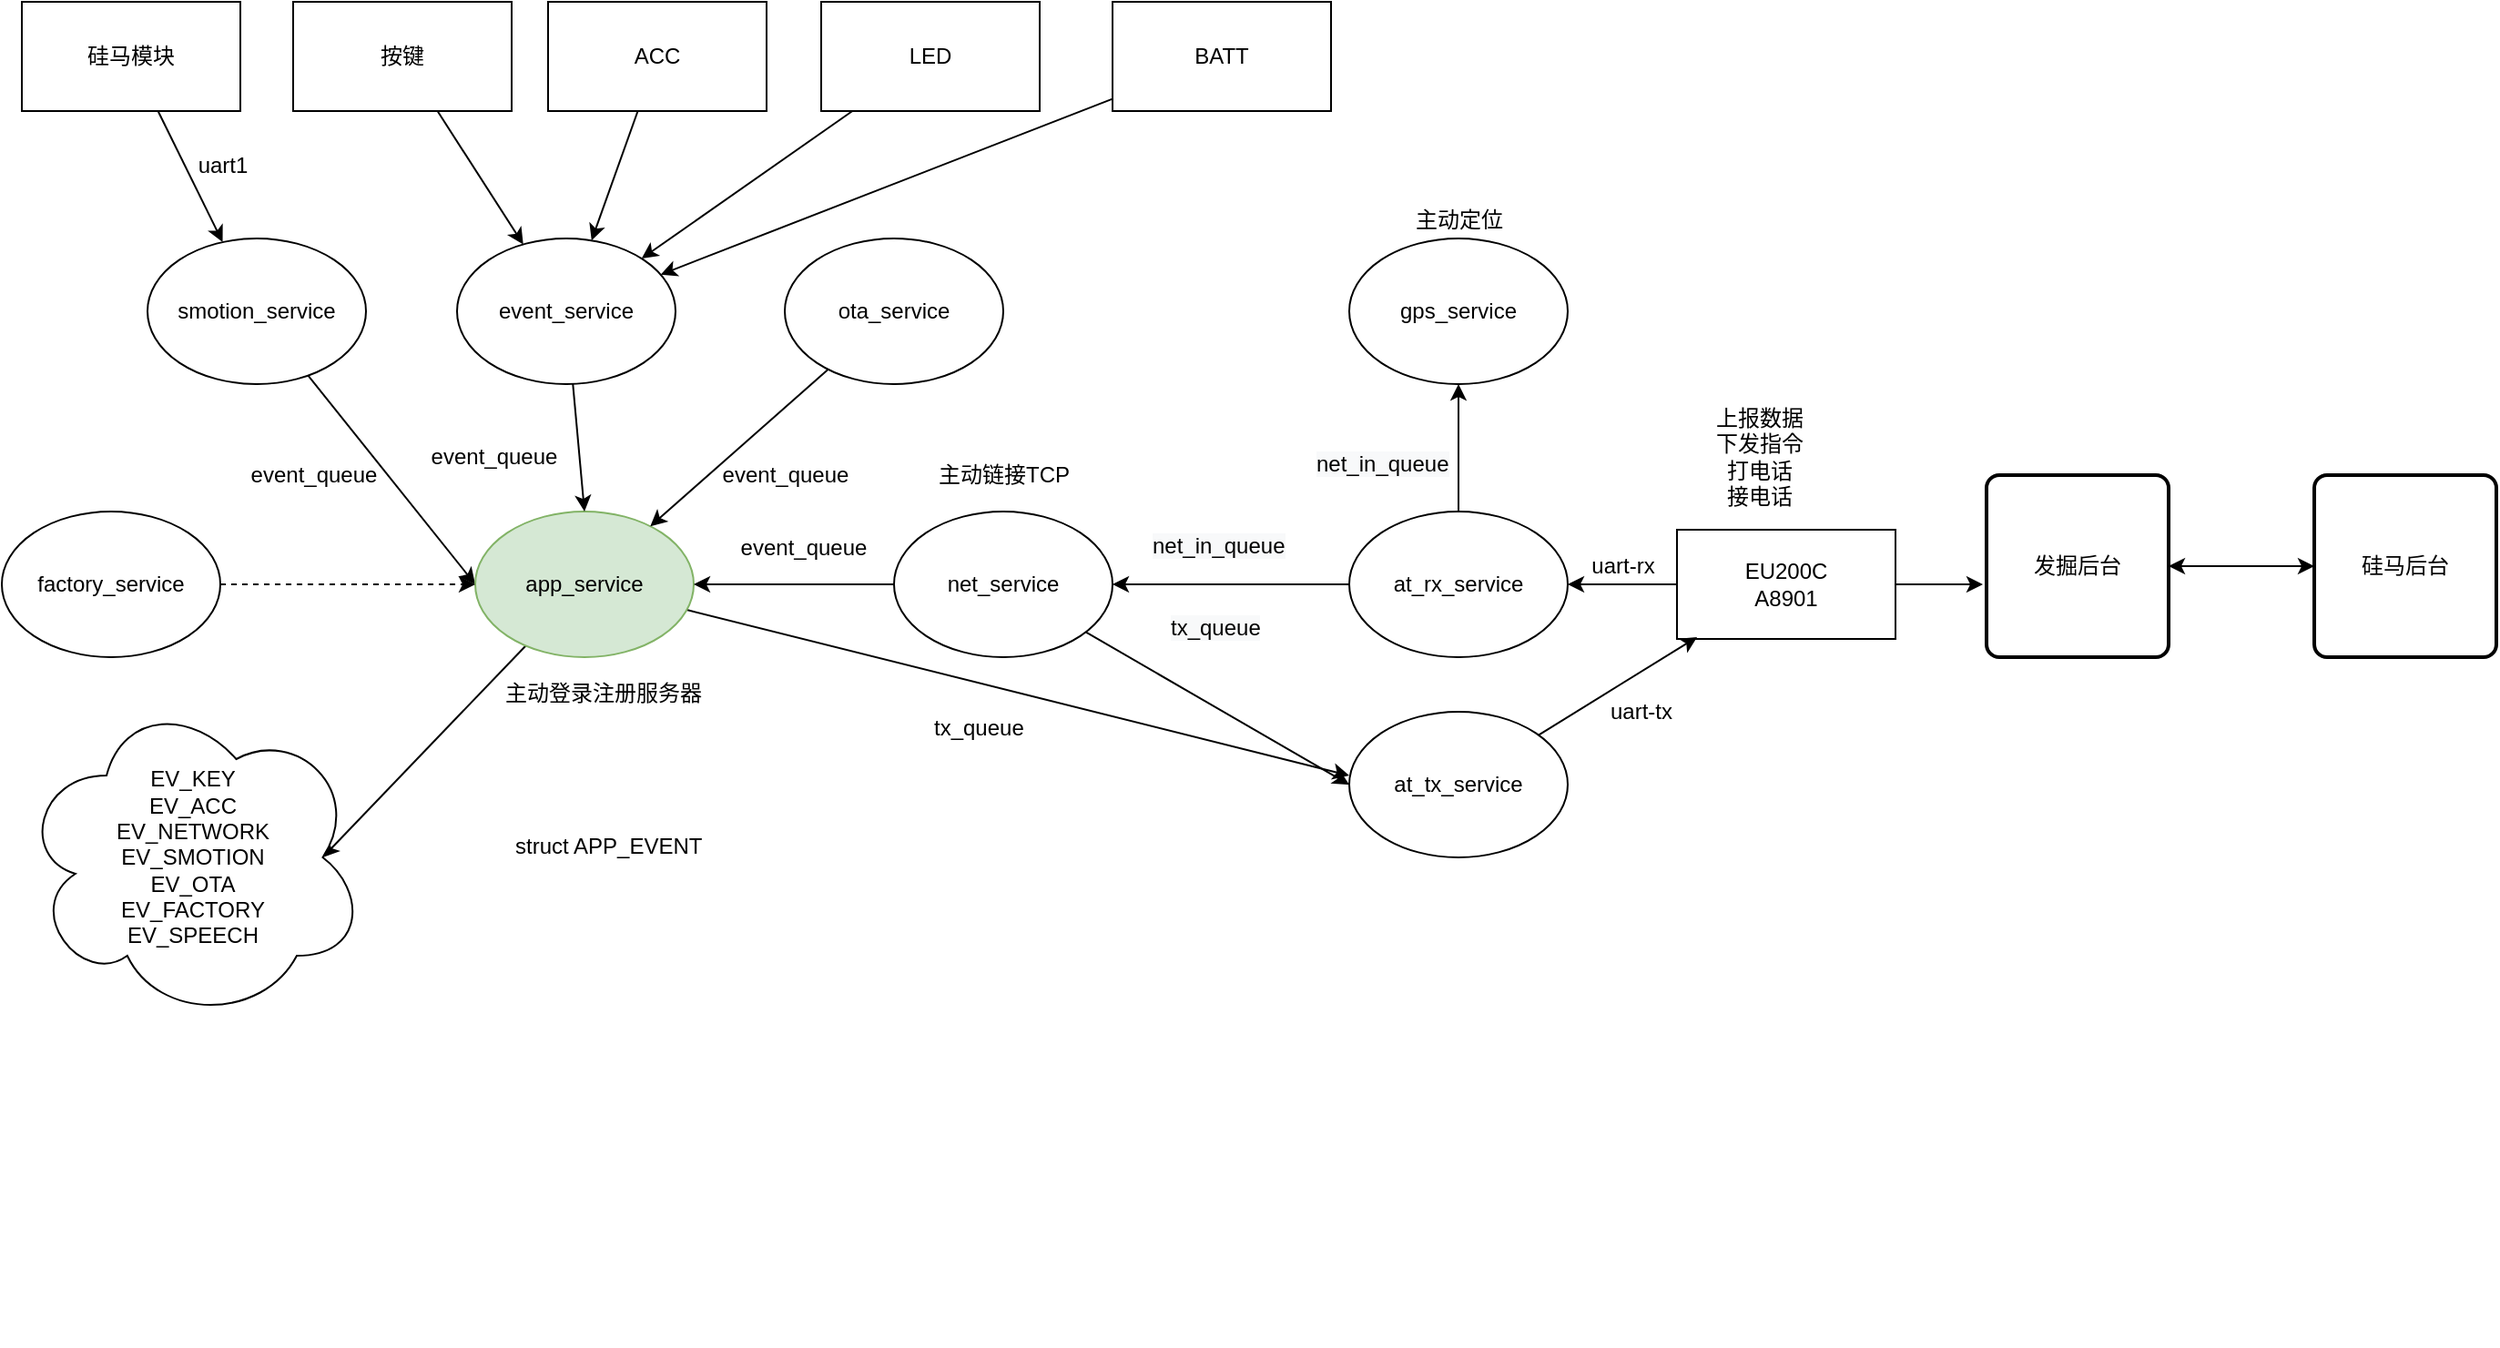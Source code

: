 <mxfile version="14.4.9" type="github">
  <diagram id="YToW3ZiEYrnMZ0O9tIVD" name="Page-1">
    <mxGraphModel dx="1033" dy="561" grid="1" gridSize="10" guides="1" tooltips="1" connect="1" arrows="1" fold="1" page="1" pageScale="1" pageWidth="850" pageHeight="1100" math="0" shadow="0">
      <root>
        <mxCell id="0" />
        <mxCell id="1" parent="0" />
        <mxCell id="BLBKqHS_biqpeAPkXtMS-45" style="edgeStyle=none;rounded=0;orthogonalLoop=1;jettySize=auto;html=1;entryX=0;entryY=0.5;entryDx=0;entryDy=0;" parent="1" source="BLBKqHS_biqpeAPkXtMS-40" target="BLBKqHS_biqpeAPkXtMS-44" edge="1">
          <mxGeometry relative="1" as="geometry" />
        </mxCell>
        <mxCell id="BLBKqHS_biqpeAPkXtMS-40" value="&lt;span&gt;smotion_service&lt;/span&gt;" style="ellipse;whiteSpace=wrap;html=1;" parent="1" vertex="1">
          <mxGeometry x="420" y="200" width="120" height="80" as="geometry" />
        </mxCell>
        <mxCell id="u4m2MLZhQ03Ph_YlwbyS-41" style="edgeStyle=none;rounded=0;orthogonalLoop=1;jettySize=auto;html=1;" parent="1" source="BLBKqHS_biqpeAPkXtMS-41" target="BLBKqHS_biqpeAPkXtMS-40" edge="1">
          <mxGeometry relative="1" as="geometry" />
        </mxCell>
        <mxCell id="BLBKqHS_biqpeAPkXtMS-41" value="硅马模块" style="rounded=0;whiteSpace=wrap;html=1;" parent="1" vertex="1">
          <mxGeometry x="351" y="70" width="120" height="60" as="geometry" />
        </mxCell>
        <mxCell id="BLBKqHS_biqpeAPkXtMS-43" value="uart1" style="text;html=1;align=center;verticalAlign=middle;resizable=0;points=[];autosize=1;" parent="1" vertex="1">
          <mxGeometry x="441" y="150" width="40" height="20" as="geometry" />
        </mxCell>
        <mxCell id="epZqxZTCHXEY_Thow5mg-15" style="edgeStyle=none;rounded=0;orthogonalLoop=1;jettySize=auto;html=1;entryX=0.875;entryY=0.5;entryDx=0;entryDy=0;entryPerimeter=0;startArrow=none;startFill=0;" parent="1" source="BLBKqHS_biqpeAPkXtMS-44" target="BLBKqHS_biqpeAPkXtMS-82" edge="1">
          <mxGeometry relative="1" as="geometry" />
        </mxCell>
        <mxCell id="HwYGFUVXpFk0HRlhBR51-31" style="edgeStyle=none;rounded=0;orthogonalLoop=1;jettySize=auto;html=1;" edge="1" parent="1" source="BLBKqHS_biqpeAPkXtMS-44">
          <mxGeometry relative="1" as="geometry">
            <mxPoint x="1080" y="495" as="targetPoint" />
          </mxGeometry>
        </mxCell>
        <mxCell id="BLBKqHS_biqpeAPkXtMS-44" value="app_service" style="ellipse;whiteSpace=wrap;html=1;fillColor=#d5e8d4;strokeColor=#82b366;" parent="1" vertex="1">
          <mxGeometry x="600" y="350" width="120" height="80" as="geometry" />
        </mxCell>
        <mxCell id="BLBKqHS_biqpeAPkXtMS-46" value="event_queue" style="text;html=1;align=center;verticalAlign=middle;resizable=0;points=[];autosize=1;" parent="1" vertex="1">
          <mxGeometry x="471" y="320" width="80" height="20" as="geometry" />
        </mxCell>
        <mxCell id="BLBKqHS_biqpeAPkXtMS-65" style="edgeStyle=orthogonalEdgeStyle;rounded=0;orthogonalLoop=1;jettySize=auto;html=1;entryX=1;entryY=0.5;entryDx=0;entryDy=0;startArrow=none;startFill=0;" parent="1" source="BLBKqHS_biqpeAPkXtMS-48" target="BLBKqHS_biqpeAPkXtMS-44" edge="1">
          <mxGeometry relative="1" as="geometry" />
        </mxCell>
        <mxCell id="epZqxZTCHXEY_Thow5mg-12" style="edgeStyle=none;rounded=0;orthogonalLoop=1;jettySize=auto;html=1;entryX=0;entryY=0.5;entryDx=0;entryDy=0;startArrow=none;startFill=0;" parent="1" source="BLBKqHS_biqpeAPkXtMS-48" target="u4m2MLZhQ03Ph_YlwbyS-31" edge="1">
          <mxGeometry relative="1" as="geometry" />
        </mxCell>
        <mxCell id="BLBKqHS_biqpeAPkXtMS-48" value="net_service" style="ellipse;whiteSpace=wrap;html=1;" parent="1" vertex="1">
          <mxGeometry x="830" y="350" width="120" height="80" as="geometry" />
        </mxCell>
        <mxCell id="u4m2MLZhQ03Ph_YlwbyS-2" style="rounded=0;orthogonalLoop=1;jettySize=auto;html=1;" parent="1" source="BLBKqHS_biqpeAPkXtMS-67" target="u4m2MLZhQ03Ph_YlwbyS-1" edge="1">
          <mxGeometry relative="1" as="geometry" />
        </mxCell>
        <mxCell id="BLBKqHS_biqpeAPkXtMS-67" value="按键" style="rounded=0;whiteSpace=wrap;html=1;" parent="1" vertex="1">
          <mxGeometry x="500" y="70" width="120" height="60" as="geometry" />
        </mxCell>
        <mxCell id="BLBKqHS_biqpeAPkXtMS-69" value="event_queue" style="text;html=1;align=center;verticalAlign=middle;resizable=0;points=[];autosize=1;" parent="1" vertex="1">
          <mxGeometry x="570" y="310" width="80" height="20" as="geometry" />
        </mxCell>
        <mxCell id="BLBKqHS_biqpeAPkXtMS-76" value="event_queue" style="text;html=1;align=center;verticalAlign=middle;resizable=0;points=[];autosize=1;" parent="1" vertex="1">
          <mxGeometry x="740" y="360" width="80" height="20" as="geometry" />
        </mxCell>
        <mxCell id="BLBKqHS_biqpeAPkXtMS-79" value="上报数据&lt;br&gt;下发指令&lt;br&gt;打电话&lt;br&gt;接电话" style="text;html=1;align=center;verticalAlign=middle;resizable=0;points=[];autosize=1;" parent="1" vertex="1">
          <mxGeometry x="1275" y="290" width="60" height="60" as="geometry" />
        </mxCell>
        <mxCell id="BLBKqHS_biqpeAPkXtMS-82" value="EV_KEY&lt;br&gt;EV_ACC&lt;br&gt;EV_NETWORK&lt;br&gt;EV_SMOTION&lt;br&gt;EV_OTA&lt;br&gt;EV_FACTORY&lt;br&gt;EV_SPEECH" style="ellipse;shape=cloud;whiteSpace=wrap;html=1;" parent="1" vertex="1">
          <mxGeometry x="350" y="450" width="190" height="180" as="geometry" />
        </mxCell>
        <mxCell id="u4m2MLZhQ03Ph_YlwbyS-3" style="edgeStyle=none;rounded=0;orthogonalLoop=1;jettySize=auto;html=1;" parent="1" source="BLBKqHS_biqpeAPkXtMS-86" target="u4m2MLZhQ03Ph_YlwbyS-1" edge="1">
          <mxGeometry relative="1" as="geometry" />
        </mxCell>
        <mxCell id="BLBKqHS_biqpeAPkXtMS-86" value="ACC" style="rounded=0;whiteSpace=wrap;html=1;" parent="1" vertex="1">
          <mxGeometry x="640" y="70" width="120" height="60" as="geometry" />
        </mxCell>
        <mxCell id="u4m2MLZhQ03Ph_YlwbyS-4" style="edgeStyle=none;rounded=0;orthogonalLoop=1;jettySize=auto;html=1;entryX=0.5;entryY=0;entryDx=0;entryDy=0;" parent="1" source="u4m2MLZhQ03Ph_YlwbyS-1" target="BLBKqHS_biqpeAPkXtMS-44" edge="1">
          <mxGeometry relative="1" as="geometry" />
        </mxCell>
        <mxCell id="u4m2MLZhQ03Ph_YlwbyS-1" value="event_service" style="ellipse;whiteSpace=wrap;html=1;" parent="1" vertex="1">
          <mxGeometry x="590" y="200" width="120" height="80" as="geometry" />
        </mxCell>
        <mxCell id="u4m2MLZhQ03Ph_YlwbyS-17" value="struct APP_EVENT" style="text;whiteSpace=wrap;html=1;" parent="1" vertex="1">
          <mxGeometry x="620" y="520" width="120" height="30" as="geometry" />
        </mxCell>
        <mxCell id="u4m2MLZhQ03Ph_YlwbyS-18" style="edgeStyle=none;rounded=0;orthogonalLoop=1;jettySize=auto;html=1;exitX=0.25;exitY=1;exitDx=0;exitDy=0;" parent="1" edge="1">
          <mxGeometry relative="1" as="geometry">
            <mxPoint x="522.5" y="800" as="sourcePoint" />
            <mxPoint x="522.5" y="800" as="targetPoint" />
          </mxGeometry>
        </mxCell>
        <mxCell id="u4m2MLZhQ03Ph_YlwbyS-29" style="edgeStyle=none;rounded=0;orthogonalLoop=1;jettySize=auto;html=1;entryX=1;entryY=0.5;entryDx=0;entryDy=0;" parent="1" source="u4m2MLZhQ03Ph_YlwbyS-26" target="BLBKqHS_biqpeAPkXtMS-48" edge="1">
          <mxGeometry relative="1" as="geometry" />
        </mxCell>
        <mxCell id="HwYGFUVXpFk0HRlhBR51-24" style="rounded=0;orthogonalLoop=1;jettySize=auto;html=1;" edge="1" parent="1" source="u4m2MLZhQ03Ph_YlwbyS-26" target="HwYGFUVXpFk0HRlhBR51-23">
          <mxGeometry relative="1" as="geometry" />
        </mxCell>
        <mxCell id="u4m2MLZhQ03Ph_YlwbyS-26" value="at_rx_service" style="ellipse;whiteSpace=wrap;html=1;" parent="1" vertex="1">
          <mxGeometry x="1080" y="350" width="120" height="80" as="geometry" />
        </mxCell>
        <mxCell id="u4m2MLZhQ03Ph_YlwbyS-30" style="edgeStyle=none;rounded=0;orthogonalLoop=1;jettySize=auto;html=1;entryX=1;entryY=0.5;entryDx=0;entryDy=0;" parent="1" source="u4m2MLZhQ03Ph_YlwbyS-27" target="u4m2MLZhQ03Ph_YlwbyS-26" edge="1">
          <mxGeometry relative="1" as="geometry" />
        </mxCell>
        <mxCell id="u4m2MLZhQ03Ph_YlwbyS-38" style="edgeStyle=none;rounded=0;orthogonalLoop=1;jettySize=auto;html=1;entryX=-0.02;entryY=0.6;entryDx=0;entryDy=0;entryPerimeter=0;" parent="1" source="u4m2MLZhQ03Ph_YlwbyS-27" target="u4m2MLZhQ03Ph_YlwbyS-36" edge="1">
          <mxGeometry relative="1" as="geometry" />
        </mxCell>
        <mxCell id="u4m2MLZhQ03Ph_YlwbyS-27" value="EU200C&lt;br&gt;A8901" style="rounded=0;whiteSpace=wrap;html=1;" parent="1" vertex="1">
          <mxGeometry x="1260" y="360" width="120" height="60" as="geometry" />
        </mxCell>
        <mxCell id="u4m2MLZhQ03Ph_YlwbyS-33" style="edgeStyle=none;rounded=0;orthogonalLoop=1;jettySize=auto;html=1;entryX=0.092;entryY=0.983;entryDx=0;entryDy=0;entryPerimeter=0;" parent="1" source="u4m2MLZhQ03Ph_YlwbyS-31" target="u4m2MLZhQ03Ph_YlwbyS-27" edge="1">
          <mxGeometry relative="1" as="geometry" />
        </mxCell>
        <mxCell id="u4m2MLZhQ03Ph_YlwbyS-31" value="at_tx_service" style="ellipse;whiteSpace=wrap;html=1;" parent="1" vertex="1">
          <mxGeometry x="1080" y="460" width="120" height="80" as="geometry" />
        </mxCell>
        <mxCell id="u4m2MLZhQ03Ph_YlwbyS-35" style="edgeStyle=none;rounded=0;orthogonalLoop=1;jettySize=auto;html=1;entryX=0;entryY=0.5;entryDx=0;entryDy=0;startArrow=classic;startFill=1;" parent="1" source="u4m2MLZhQ03Ph_YlwbyS-36" target="u4m2MLZhQ03Ph_YlwbyS-37" edge="1">
          <mxGeometry relative="1" as="geometry" />
        </mxCell>
        <mxCell id="u4m2MLZhQ03Ph_YlwbyS-36" value="发掘后台" style="rounded=1;whiteSpace=wrap;html=1;absoluteArcSize=1;arcSize=14;strokeWidth=2;" parent="1" vertex="1">
          <mxGeometry x="1430" y="330" width="100" height="100" as="geometry" />
        </mxCell>
        <mxCell id="u4m2MLZhQ03Ph_YlwbyS-37" value="硅马后台" style="rounded=1;whiteSpace=wrap;html=1;absoluteArcSize=1;arcSize=14;strokeWidth=2;" parent="1" vertex="1">
          <mxGeometry x="1610" y="330" width="100" height="100" as="geometry" />
        </mxCell>
        <mxCell id="u4m2MLZhQ03Ph_YlwbyS-39" value="&lt;meta charset=&quot;utf-8&quot;&gt;&lt;span style=&quot;color: rgb(0, 0, 0); font-family: helvetica; font-size: 12px; font-style: normal; font-weight: 400; letter-spacing: normal; text-align: left; text-indent: 0px; text-transform: none; word-spacing: 0px; background-color: rgb(248, 249, 250); display: inline; float: none;&quot;&gt;net_in_queue&lt;/span&gt;" style="text;whiteSpace=wrap;html=1;" parent="1" vertex="1">
          <mxGeometry x="970" y="355" width="100" height="30" as="geometry" />
        </mxCell>
        <mxCell id="epZqxZTCHXEY_Thow5mg-10" style="edgeStyle=none;rounded=0;orthogonalLoop=1;jettySize=auto;html=1;exitX=0.25;exitY=1;exitDx=0;exitDy=0;startArrow=classic;startFill=1;" parent="1" edge="1">
          <mxGeometry relative="1" as="geometry">
            <mxPoint x="945" y="500" as="sourcePoint" />
            <mxPoint x="945" y="500" as="targetPoint" />
          </mxGeometry>
        </mxCell>
        <mxCell id="epZqxZTCHXEY_Thow5mg-13" value="&lt;span style=&quot;color: rgb(0 , 0 , 0) ; font-family: &amp;#34;helvetica&amp;#34; ; font-size: 12px ; font-style: normal ; font-weight: 400 ; letter-spacing: normal ; text-align: left ; text-indent: 0px ; text-transform: none ; word-spacing: 0px ; background-color: rgb(248 , 249 , 250) ; display: inline ; float: none&quot;&gt;tx_queue&lt;/span&gt;" style="text;whiteSpace=wrap;html=1;" parent="1" vertex="1">
          <mxGeometry x="980" y="400" width="80" height="30" as="geometry" />
        </mxCell>
        <mxCell id="HwYGFUVXpFk0HRlhBR51-4" style="edgeStyle=none;rounded=0;orthogonalLoop=1;jettySize=auto;html=1;" edge="1" parent="1" source="HwYGFUVXpFk0HRlhBR51-1" target="u4m2MLZhQ03Ph_YlwbyS-1">
          <mxGeometry relative="1" as="geometry" />
        </mxCell>
        <mxCell id="HwYGFUVXpFk0HRlhBR51-1" value="LED" style="rounded=0;whiteSpace=wrap;html=1;" vertex="1" parent="1">
          <mxGeometry x="790" y="70" width="120" height="60" as="geometry" />
        </mxCell>
        <mxCell id="HwYGFUVXpFk0HRlhBR51-5" style="edgeStyle=none;rounded=0;orthogonalLoop=1;jettySize=auto;html=1;" edge="1" parent="1" source="HwYGFUVXpFk0HRlhBR51-2" target="u4m2MLZhQ03Ph_YlwbyS-1">
          <mxGeometry relative="1" as="geometry" />
        </mxCell>
        <mxCell id="HwYGFUVXpFk0HRlhBR51-2" value="BATT" style="rounded=0;whiteSpace=wrap;html=1;" vertex="1" parent="1">
          <mxGeometry x="950" y="70" width="120" height="60" as="geometry" />
        </mxCell>
        <mxCell id="HwYGFUVXpFk0HRlhBR51-12" style="edgeStyle=none;rounded=0;orthogonalLoop=1;jettySize=auto;html=1;" edge="1" parent="1" source="HwYGFUVXpFk0HRlhBR51-7" target="BLBKqHS_biqpeAPkXtMS-44">
          <mxGeometry relative="1" as="geometry">
            <mxPoint x="762.498" y="539.965" as="targetPoint" />
          </mxGeometry>
        </mxCell>
        <mxCell id="HwYGFUVXpFk0HRlhBR51-7" value="ota_service" style="ellipse;whiteSpace=wrap;html=1;" vertex="1" parent="1">
          <mxGeometry x="770" y="200" width="120" height="80" as="geometry" />
        </mxCell>
        <mxCell id="HwYGFUVXpFk0HRlhBR51-37" style="edgeStyle=none;rounded=0;orthogonalLoop=1;jettySize=auto;html=1;dashed=1;" edge="1" parent="1" source="HwYGFUVXpFk0HRlhBR51-16" target="BLBKqHS_biqpeAPkXtMS-44">
          <mxGeometry relative="1" as="geometry" />
        </mxCell>
        <mxCell id="HwYGFUVXpFk0HRlhBR51-16" value="factory_service" style="ellipse;whiteSpace=wrap;html=1;" vertex="1" parent="1">
          <mxGeometry x="340" y="350" width="120" height="80" as="geometry" />
        </mxCell>
        <mxCell id="HwYGFUVXpFk0HRlhBR51-17" value="event_queue" style="text;html=1;align=center;verticalAlign=middle;resizable=0;points=[];autosize=1;" vertex="1" parent="1">
          <mxGeometry x="730" y="320" width="80" height="20" as="geometry" />
        </mxCell>
        <mxCell id="HwYGFUVXpFk0HRlhBR51-22" value="tx_queue" style="text;whiteSpace=wrap;html=1;" vertex="1" parent="1">
          <mxGeometry x="850" y="455" width="70" height="30" as="geometry" />
        </mxCell>
        <mxCell id="HwYGFUVXpFk0HRlhBR51-23" value="gps_service" style="ellipse;whiteSpace=wrap;html=1;" vertex="1" parent="1">
          <mxGeometry x="1080" y="200" width="120" height="80" as="geometry" />
        </mxCell>
        <mxCell id="HwYGFUVXpFk0HRlhBR51-25" value="主动定位" style="text;html=1;align=center;verticalAlign=middle;resizable=0;points=[];autosize=1;" vertex="1" parent="1">
          <mxGeometry x="1110" y="180" width="60" height="20" as="geometry" />
        </mxCell>
        <mxCell id="HwYGFUVXpFk0HRlhBR51-27" value="&lt;meta charset=&quot;utf-8&quot;&gt;&lt;span style=&quot;color: rgb(0, 0, 0); font-family: helvetica; font-size: 12px; font-style: normal; font-weight: 400; letter-spacing: normal; text-align: left; text-indent: 0px; text-transform: none; word-spacing: 0px; background-color: rgb(248, 249, 250); display: inline; float: none;&quot;&gt;net_in_queue&lt;/span&gt;" style="text;whiteSpace=wrap;html=1;" vertex="1" parent="1">
          <mxGeometry x="1060" y="310" width="80" height="30" as="geometry" />
        </mxCell>
        <mxCell id="HwYGFUVXpFk0HRlhBR51-29" value="uart-rx" style="text;html=1;align=center;verticalAlign=middle;resizable=0;points=[];autosize=1;" vertex="1" parent="1">
          <mxGeometry x="1205" y="370" width="50" height="20" as="geometry" />
        </mxCell>
        <mxCell id="HwYGFUVXpFk0HRlhBR51-30" value="uart-tx" style="text;html=1;align=center;verticalAlign=middle;resizable=0;points=[];autosize=1;" vertex="1" parent="1">
          <mxGeometry x="1215" y="450" width="50" height="20" as="geometry" />
        </mxCell>
        <mxCell id="HwYGFUVXpFk0HRlhBR51-34" value="主动链接TCP" style="text;html=1;align=center;verticalAlign=middle;resizable=0;points=[];autosize=1;" vertex="1" parent="1">
          <mxGeometry x="845" y="320" width="90" height="20" as="geometry" />
        </mxCell>
        <mxCell id="HwYGFUVXpFk0HRlhBR51-38" value="主动登录注册服务器" style="text;html=1;align=center;verticalAlign=middle;resizable=0;points=[];autosize=1;" vertex="1" parent="1">
          <mxGeometry x="610" y="440" width="120" height="20" as="geometry" />
        </mxCell>
      </root>
    </mxGraphModel>
  </diagram>
</mxfile>
